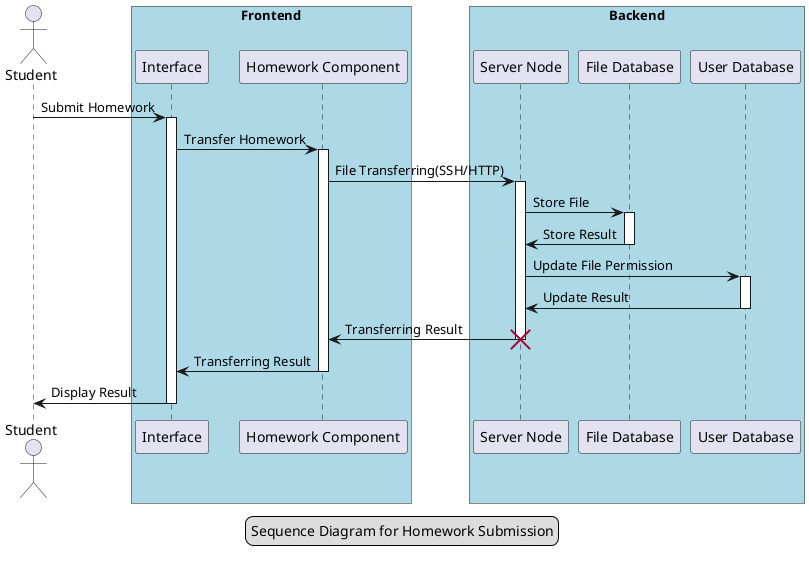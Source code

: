 ' 用户发出提交作业的请求后，系统建立ssh / http连接，接收来自用户的文件传输，根据相关用户信息将传输的文件在后端文件服务器进行存储，同时更新课程教师的文件访问权限和提示信息，并在前端响应用户，提示其成功提交或因网络问题传输失败等等。
@startuml
actor Student
box "Frontend" #LightBlue
participant "Interface" as A
participant "Homework Component" as B
end box
box "Backend" #LightBlue
participant "Server Node" as C
participant "File Database" as E
participant "User Database" as D

end box

Student -> A: Submit Homework
activate A

A -> B: Transfer Homework
activate B

B -> C: File Transferring(SSH/HTTP)
activate C

C -> E: Store File
activate E
E -> C: Store Result
deactivate E

C -> D: Update File Permission
activate D
D -> C: Update Result
deactivate D

C -> B: Transferring Result
destroy C

B -> A: Transferring Result
deactivate B

A -> Student: Display Result
deactivate A

legend center
Sequence Diagram for Homework Submission
endlegend
@enduml